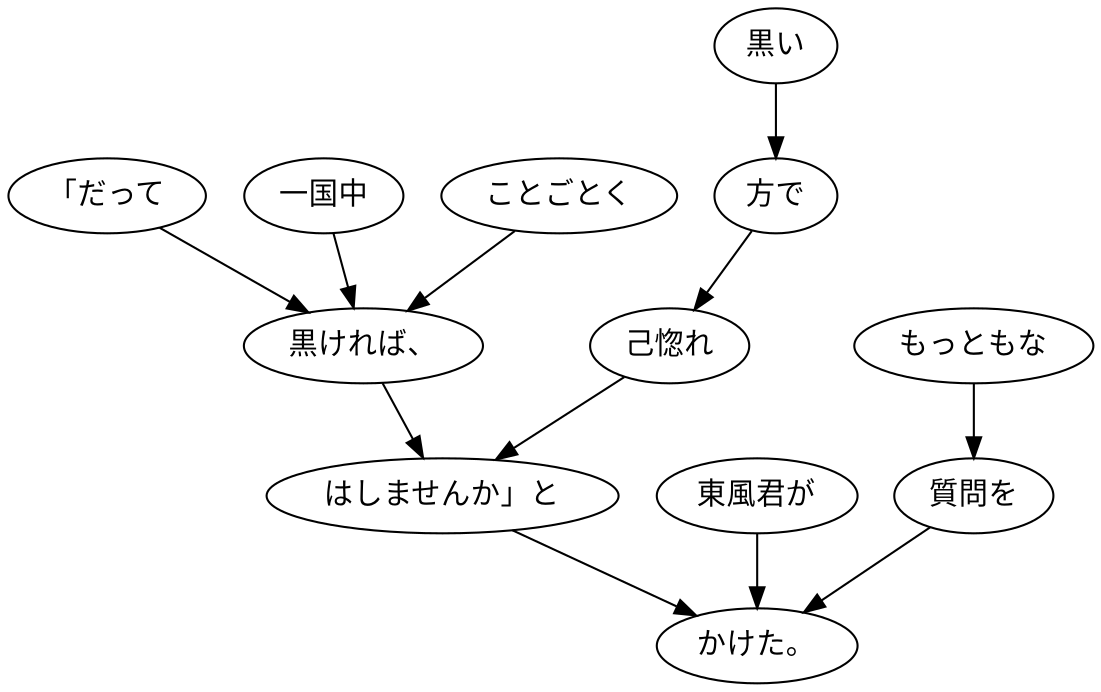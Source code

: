 digraph graph7852 {
	node0 [label="「だって"];
	node1 [label="一国中"];
	node2 [label="ことごとく"];
	node3 [label="黒ければ、"];
	node4 [label="黒い"];
	node5 [label="方で"];
	node6 [label="己惚れ"];
	node7 [label="はしませんか」と"];
	node8 [label="東風君が"];
	node9 [label="もっともな"];
	node10 [label="質問を"];
	node11 [label="かけた。"];
	node0 -> node3;
	node1 -> node3;
	node2 -> node3;
	node3 -> node7;
	node4 -> node5;
	node5 -> node6;
	node6 -> node7;
	node7 -> node11;
	node8 -> node11;
	node9 -> node10;
	node10 -> node11;
}
